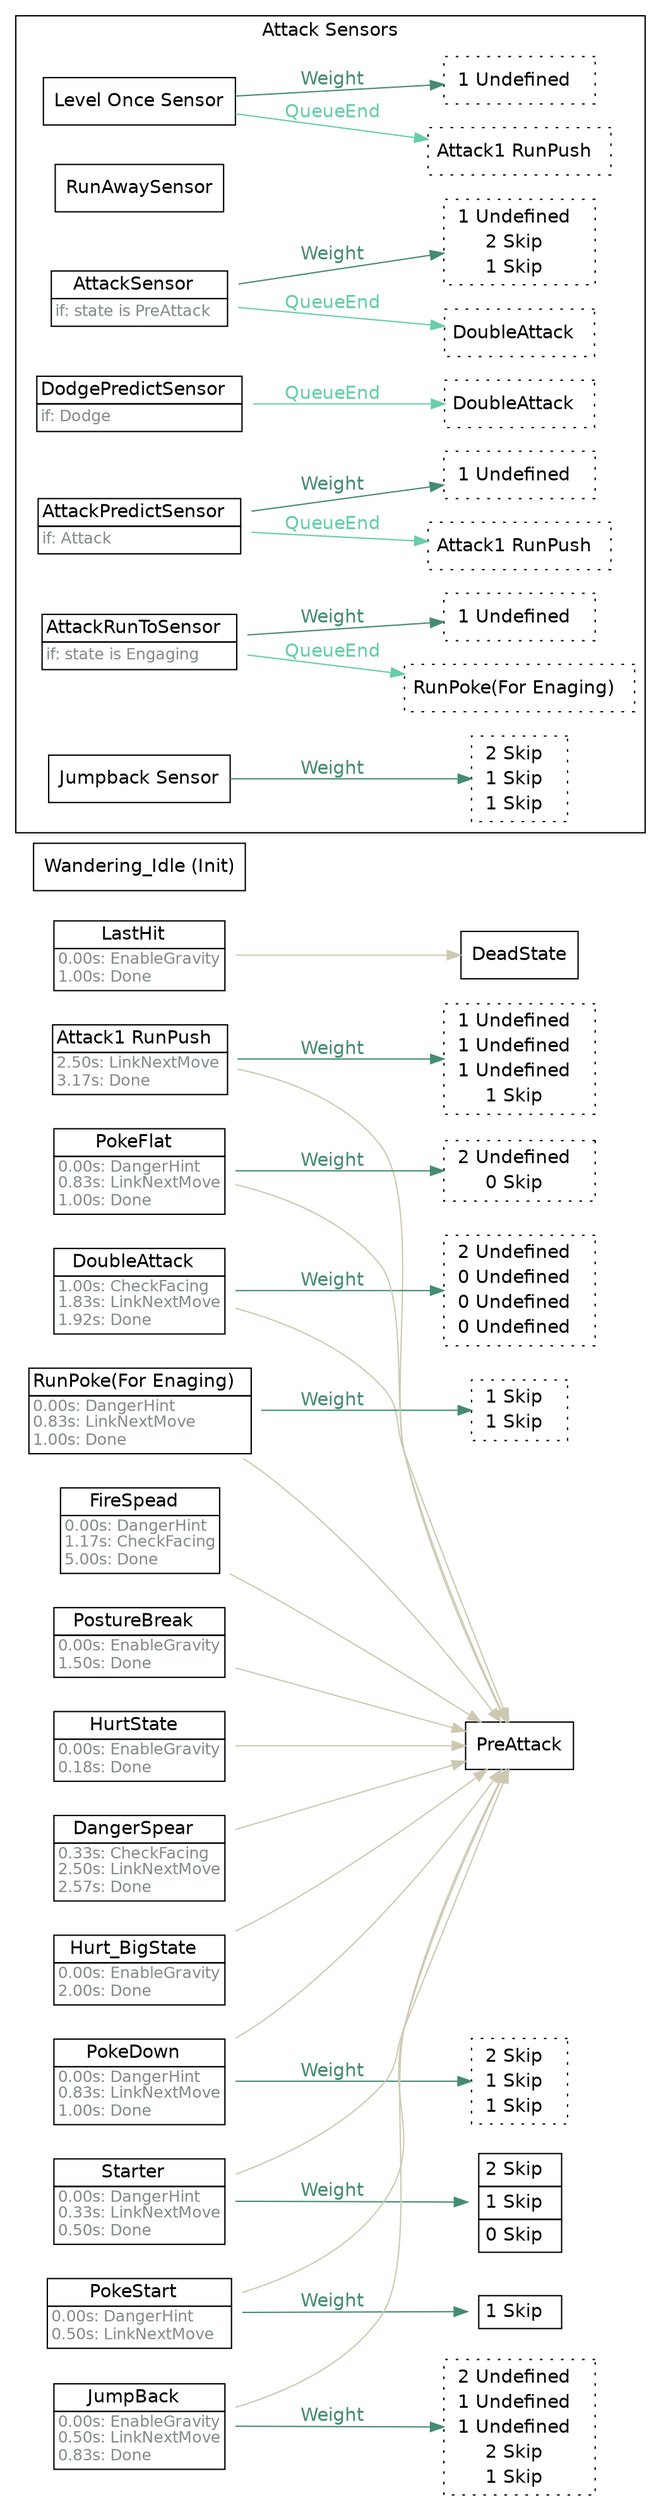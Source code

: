 strict digraph "Foo" {
	"rankdir"="LR";
	node ["shape"="box", "fontname"="Helvetica"];
	edge ["fontname"="Helvetica"];
	"Attack1 RunPush" ["shape"="plaintext", "label"=<<TABLE border="0" cellborder="1" cellspacing="0" cellpadding="2"><TR><TD >Attack1 RunPush  </TD></TR><TR><TD align="left" balign="left"><FONT point-size="12" color="azure4">2.50s: LinkNextMove<br/>3.17s: Done</FONT>  </TD></TR></TABLE>>]
	"Attack1 RunPush" -> "PreAttack"  ["color"="cornsilk3", "fontcolor"="cornsilk3"]
	"Attack1 RunPush_mustuse" ["shape"="box", "style"="dotted", "label"=<<TABLE border="0" cellborder="0" cellspacing="0" cellpadding="2"><TR><TD>1 Undefined  </TD></TR><TR><TD>1 Undefined  </TD></TR><TR><TD>1 Undefined  </TD></TR><TR><TD>1 Skip  </TD></TR></TABLE>>]
	"Attack1 RunPush" -> "Attack1 RunPush_mustuse"  ["label"="Weight", "color"="aquamarine4", "fontcolor"="aquamarine4"]
	"DoubleAttack" ["shape"="plaintext", "label"=<<TABLE border="0" cellborder="1" cellspacing="0" cellpadding="2"><TR><TD >DoubleAttack  </TD></TR><TR><TD align="left" balign="left"><FONT point-size="12" color="azure4">1.00s: CheckFacing<br/>1.83s: LinkNextMove<br/>1.92s: Done</FONT>  </TD></TR></TABLE>>]
	"DoubleAttack" -> "PreAttack"  ["color"="cornsilk3", "fontcolor"="cornsilk3"]
	"DoubleAttack_mustuse" ["shape"="box", "style"="dotted", "label"=<<TABLE border="0" cellborder="0" cellspacing="0" cellpadding="2"><TR><TD>2 Undefined  </TD></TR><TR><TD>0 Undefined  </TD></TR><TR><TD>0 Undefined  </TD></TR><TR><TD>0 Undefined  </TD></TR></TABLE>>]
	"DoubleAttack" -> "DoubleAttack_mustuse"  ["label"="Weight", "color"="aquamarine4", "fontcolor"="aquamarine4"]
	"DangerSpear" ["shape"="plaintext", "label"=<<TABLE border="0" cellborder="1" cellspacing="0" cellpadding="2"><TR><TD >DangerSpear  </TD></TR><TR><TD align="left" balign="left"><FONT point-size="12" color="azure4">0.33s: CheckFacing<br/>2.50s: LinkNextMove<br/>2.57s: Done</FONT>  </TD></TR></TABLE>>]
	"DangerSpear" -> "PreAttack"  ["color"="cornsilk3", "fontcolor"="cornsilk3"]
	"RunPoke(For Enaging)" ["shape"="plaintext", "label"=<<TABLE border="0" cellborder="1" cellspacing="0" cellpadding="2"><TR><TD >RunPoke(For Enaging)  </TD></TR><TR><TD align="left" balign="left"><FONT point-size="12" color="azure4">0.00s: DangerHint<br/>0.83s: LinkNextMove<br/>1.00s: Done</FONT>  </TD></TR></TABLE>>]
	"RunPoke(For Enaging)" -> "PreAttack"  ["color"="cornsilk3", "fontcolor"="cornsilk3"]
	"RunPoke(For Enaging)_mustuse" ["shape"="box", "style"="dotted", "label"=<<TABLE border="0" cellborder="0" cellspacing="0" cellpadding="2"><TR><TD>1 Skip  </TD></TR><TR><TD>1 Skip  </TD></TR></TABLE>>]
	"RunPoke(For Enaging)" -> "RunPoke(For Enaging)_mustuse"  ["label"="Weight", "color"="aquamarine4", "fontcolor"="aquamarine4"]
	"FireSpead" ["shape"="plaintext", "label"=<<TABLE border="0" cellborder="1" cellspacing="0" cellpadding="2"><TR><TD >FireSpead  </TD></TR><TR><TD align="left" balign="left"><FONT point-size="12" color="azure4">0.00s: DangerHint<br/>1.17s: CheckFacing<br/>5.00s: Done</FONT>  </TD></TR></TABLE>>]
	"FireSpead" -> "PreAttack"  ["color"="cornsilk3", "fontcolor"="cornsilk3"]
	"PokeDown" ["shape"="plaintext", "label"=<<TABLE border="0" cellborder="1" cellspacing="0" cellpadding="2"><TR><TD >PokeDown  </TD></TR><TR><TD align="left" balign="left"><FONT point-size="12" color="azure4">0.00s: DangerHint<br/>0.83s: LinkNextMove<br/>1.00s: Done</FONT>  </TD></TR></TABLE>>]
	"PokeDown" -> "PreAttack"  ["color"="cornsilk3", "fontcolor"="cornsilk3"]
	"PokeDown_mustuse" ["shape"="box", "style"="dotted", "label"=<<TABLE border="0" cellborder="0" cellspacing="0" cellpadding="2"><TR><TD>2 Skip  </TD></TR><TR><TD>1 Skip  </TD></TR><TR><TD>1 Skip  </TD></TR></TABLE>>]
	"PokeDown" -> "PokeDown_mustuse"  ["label"="Weight", "color"="aquamarine4", "fontcolor"="aquamarine4"]
	"PokeFlat" ["shape"="plaintext", "label"=<<TABLE border="0" cellborder="1" cellspacing="0" cellpadding="2"><TR><TD >PokeFlat  </TD></TR><TR><TD align="left" balign="left"><FONT point-size="12" color="azure4">0.00s: DangerHint<br/>0.83s: LinkNextMove<br/>1.00s: Done</FONT>  </TD></TR></TABLE>>]
	"PokeFlat" -> "PreAttack"  ["color"="cornsilk3", "fontcolor"="cornsilk3"]
	"PokeFlat_mustuse" ["shape"="box", "style"="dotted", "label"=<<TABLE border="0" cellborder="0" cellspacing="0" cellpadding="2"><TR><TD>2 Undefined  </TD></TR><TR><TD>0 Skip  </TD></TR></TABLE>>]
	"PokeFlat" -> "PokeFlat_mustuse"  ["label"="Weight", "color"="aquamarine4", "fontcolor"="aquamarine4"]
	"Starter" ["shape"="plaintext", "label"=<<TABLE border="0" cellborder="1" cellspacing="0" cellpadding="2"><TR><TD >Starter  </TD></TR><TR><TD align="left" balign="left"><FONT point-size="12" color="azure4">0.00s: DangerHint<br/>0.33s: LinkNextMove<br/>0.50s: Done</FONT>  </TD></TR></TABLE>>]
	"Starter" -> "PreAttack"  ["color"="cornsilk3", "fontcolor"="cornsilk3"]
	"Starter_mustuse" ["shape"="plaintext", "label"=<<TABLE border="0" cellborder="1" cellspacing="0" cellpadding="4"><TR><TD>2 Skip  </TD></TR><TR><TD>1 Skip  </TD></TR><TR><TD>0 Skip  </TD></TR></TABLE>>]
	"Starter" -> "Starter_mustuse"  ["label"="Weight", "color"="aquamarine4", "fontcolor"="aquamarine4"]
	"PokeStart" ["shape"="plaintext", "label"=<<TABLE border="0" cellborder="1" cellspacing="0" cellpadding="2"><TR><TD >PokeStart  </TD></TR><TR><TD align="left" balign="left"><FONT point-size="12" color="azure4">0.00s: DangerHint<br/>0.50s: LinkNextMove</FONT>  </TD></TR></TABLE>>]
	"PokeStart" -> "PreAttack"  ["color"="cornsilk3", "fontcolor"="cornsilk3"]
	"PokeStart_mustuse" ["shape"="plaintext", "label"=<<TABLE border="0" cellborder="1" cellspacing="0" cellpadding="4"><TR><TD>1 Skip  </TD></TR></TABLE>>]
	"PokeStart" -> "PokeStart_mustuse"  ["label"="Weight", "color"="aquamarine4", "fontcolor"="aquamarine4"]
	"HurtState" ["shape"="plaintext", "label"=<<TABLE border="0" cellborder="1" cellspacing="0" cellpadding="2"><TR><TD >HurtState  </TD></TR><TR><TD align="left" balign="left"><FONT point-size="12" color="azure4">0.00s: EnableGravity<br/>0.18s: Done</FONT>  </TD></TR></TABLE>>]
	"HurtState" -> "PreAttack"  ["color"="cornsilk3", "fontcolor"="cornsilk3"]
	"Hurt_BigState" ["shape"="plaintext", "label"=<<TABLE border="0" cellborder="1" cellspacing="0" cellpadding="2"><TR><TD >Hurt_BigState  </TD></TR><TR><TD align="left" balign="left"><FONT point-size="12" color="azure4">0.00s: EnableGravity<br/>2.00s: Done</FONT>  </TD></TR></TABLE>>]
	"Hurt_BigState" -> "PreAttack"  ["color"="cornsilk3", "fontcolor"="cornsilk3"]
	"JumpBack" ["shape"="plaintext", "label"=<<TABLE border="0" cellborder="1" cellspacing="0" cellpadding="2"><TR><TD >JumpBack  </TD></TR><TR><TD align="left" balign="left"><FONT point-size="12" color="azure4">0.00s: EnableGravity<br/>0.50s: LinkNextMove<br/>0.83s: Done</FONT>  </TD></TR></TABLE>>]
	"JumpBack" -> "PreAttack"  ["color"="cornsilk3", "fontcolor"="cornsilk3"]
	"JumpBack_mustuse" ["shape"="box", "style"="dotted", "label"=<<TABLE border="0" cellborder="0" cellspacing="0" cellpadding="2"><TR><TD>2 Undefined  </TD></TR><TR><TD>1 Undefined  </TD></TR><TR><TD>1 Undefined  </TD></TR><TR><TD>2 Skip  </TD></TR><TR><TD>1 Skip  </TD></TR></TABLE>>]
	"JumpBack" -> "JumpBack_mustuse"  ["label"="Weight", "color"="aquamarine4", "fontcolor"="aquamarine4"]
	"LastHit" ["shape"="plaintext", "label"=<<TABLE border="0" cellborder="1" cellspacing="0" cellpadding="2"><TR><TD >LastHit  </TD></TR><TR><TD align="left" balign="left"><FONT point-size="12" color="azure4">0.00s: EnableGravity<br/>1.00s: Done</FONT>  </TD></TR></TABLE>>]
	"LastHit" -> "DeadState"  ["color"="cornsilk3", "fontcolor"="cornsilk3"]
	"PostureBreak" ["shape"="plaintext", "label"=<<TABLE border="0" cellborder="1" cellspacing="0" cellpadding="2"><TR><TD >PostureBreak  </TD></TR><TR><TD align="left" balign="left"><FONT point-size="12" color="azure4">0.00s: EnableGravity<br/>1.50s: Done</FONT>  </TD></TR></TABLE>>]
	"PostureBreak" -> "PreAttack"  ["color"="cornsilk3", "fontcolor"="cornsilk3"]
	"Wandering_Idle" ["label"="Wandering_Idle (Init)"]
	subgraph "cluster_attacksensors" {
		"rank"="sink";
		"label"="Attack Sensors";
		"fontname"="Helvetica";
		"Level Once Sensor" ["label"="Level Once Sensor"]
		"Level Once Sensor_linked" ["shape"="box", "style"="dotted", "label"=<<TABLE border="0" cellborder="0" cellspacing="0" cellpadding="2"><TR><TD>Attack1 RunPush  </TD></TR></TABLE>>, "margin"="0.05"]
		"Level Once Sensor" -> "Level Once Sensor_linked"  ["label"="QueueEnd", "color"="aquamarine3", "fontcolor"="aquamarine3"]
		"Level Once Sensor_mustuse" ["shape"="box", "style"="dotted", "label"=<<TABLE border="0" cellborder="0" cellspacing="0" cellpadding="2"><TR><TD>1 Undefined  </TD></TR></TABLE>>]
		"Level Once Sensor" -> "Level Once Sensor_mustuse"  ["label"="Weight", "color"="aquamarine4", "fontcolor"="aquamarine4"]
		"RunAwaySensor" ["label"="RunAwaySensor"]
		"AttackSensor" ["shape"="plaintext", "label"=<<TABLE border="0" cellborder="1" cellspacing="0" cellpadding="2"><TR><TD >AttackSensor  </TD></TR><TR><TD align="left" balign="left"><FONT point-size="12" color="azure4">if: state is PreAttack</FONT>  </TD></TR></TABLE>>]
		"AttackSensor_linked" ["shape"="box", "style"="dotted", "label"=<<TABLE border="0" cellborder="0" cellspacing="0" cellpadding="2"><TR><TD>DoubleAttack  </TD></TR></TABLE>>, "margin"="0.05"]
		"AttackSensor" -> "AttackSensor_linked"  ["label"="QueueEnd", "color"="aquamarine3", "fontcolor"="aquamarine3"]
		"AttackSensor_mustuse" ["shape"="box", "style"="dotted", "label"=<<TABLE border="0" cellborder="0" cellspacing="0" cellpadding="2"><TR><TD>1 Undefined  </TD></TR><TR><TD>2 Skip  </TD></TR><TR><TD>1 Skip  </TD></TR></TABLE>>]
		"AttackSensor" -> "AttackSensor_mustuse"  ["label"="Weight", "color"="aquamarine4", "fontcolor"="aquamarine4"]
		"DodgePredictSensor" ["shape"="plaintext", "label"=<<TABLE border="0" cellborder="1" cellspacing="0" cellpadding="2"><TR><TD >DodgePredictSensor  </TD></TR><TR><TD align="left" balign="left"><FONT point-size="12" color="azure4">if: Dodge</FONT>  </TD></TR></TABLE>>]
		"DodgePredictSensor_linked" ["shape"="box", "style"="dotted", "label"=<<TABLE border="0" cellborder="0" cellspacing="0" cellpadding="2"><TR><TD>DoubleAttack  </TD></TR></TABLE>>, "margin"="0.05"]
		"DodgePredictSensor" -> "DodgePredictSensor_linked"  ["label"="QueueEnd", "color"="aquamarine3", "fontcolor"="aquamarine3"]
		"AttackPredictSensor" ["shape"="plaintext", "label"=<<TABLE border="0" cellborder="1" cellspacing="0" cellpadding="2"><TR><TD >AttackPredictSensor  </TD></TR><TR><TD align="left" balign="left"><FONT point-size="12" color="azure4">if: Attack</FONT>  </TD></TR></TABLE>>]
		"AttackPredictSensor_linked" ["shape"="box", "style"="dotted", "label"=<<TABLE border="0" cellborder="0" cellspacing="0" cellpadding="2"><TR><TD>Attack1 RunPush  </TD></TR></TABLE>>, "margin"="0.05"]
		"AttackPredictSensor" -> "AttackPredictSensor_linked"  ["label"="QueueEnd", "color"="aquamarine3", "fontcolor"="aquamarine3"]
		"AttackRunToSensor" ["shape"="plaintext", "label"=<<TABLE border="0" cellborder="1" cellspacing="0" cellpadding="2"><TR><TD >AttackRunToSensor  </TD></TR><TR><TD align="left" balign="left"><FONT point-size="12" color="azure4">if: state is Engaging</FONT>  </TD></TR></TABLE>>]
		"AttackRunToSensor_linked" ["shape"="box", "style"="dotted", "label"=<<TABLE border="0" cellborder="0" cellspacing="0" cellpadding="2"><TR><TD>RunPoke(For Enaging)  </TD></TR></TABLE>>, "margin"="0.05"]
		"AttackRunToSensor" -> "AttackRunToSensor_linked"  ["label"="QueueEnd", "color"="aquamarine3", "fontcolor"="aquamarine3"]
		"AttackRunToSensor_mustuse" ["shape"="box", "style"="dotted", "label"=<<TABLE border="0" cellborder="0" cellspacing="0" cellpadding="2"><TR><TD>1 Undefined  </TD></TR></TABLE>>]
		"AttackRunToSensor" -> "AttackRunToSensor_mustuse"  ["label"="Weight", "color"="aquamarine4", "fontcolor"="aquamarine4"]
		"AttackPredictSensor" ["shape"="plaintext", "label"=<<TABLE border="0" cellborder="1" cellspacing="0" cellpadding="2"><TR><TD >AttackPredictSensor  </TD></TR><TR><TD align="left" balign="left"><FONT point-size="12" color="azure4">if: Attack</FONT>  </TD></TR></TABLE>>]
		"AttackPredictSensor_linked" ["shape"="box", "style"="dotted", "label"=<<TABLE border="0" cellborder="0" cellspacing="0" cellpadding="2"><TR><TD>Attack1 RunPush  </TD></TR></TABLE>>, "margin"="0.05"]
		"AttackPredictSensor" -> "AttackPredictSensor_linked"  ["label"="QueueEnd", "color"="aquamarine3", "fontcolor"="aquamarine3"]
		"AttackPredictSensor_mustuse" ["shape"="box", "style"="dotted", "label"=<<TABLE border="0" cellborder="0" cellspacing="0" cellpadding="2"><TR><TD>1 Undefined  </TD></TR></TABLE>>]
		"AttackPredictSensor" -> "AttackPredictSensor_mustuse"  ["label"="Weight", "color"="aquamarine4", "fontcolor"="aquamarine4"]
		"Jumpback Sensor" ["label"="Jumpback Sensor"]
		"Jumpback Sensor_mustuse" ["shape"="box", "style"="dotted", "label"=<<TABLE border="0" cellborder="0" cellspacing="0" cellpadding="2"><TR><TD>2 Skip  </TD></TR><TR><TD>1 Skip  </TD></TR><TR><TD>1 Skip  </TD></TR></TABLE>>]
		"Jumpback Sensor" -> "Jumpback Sensor_mustuse"  ["label"="Weight", "color"="aquamarine4", "fontcolor"="aquamarine4"]
	}
	
}
